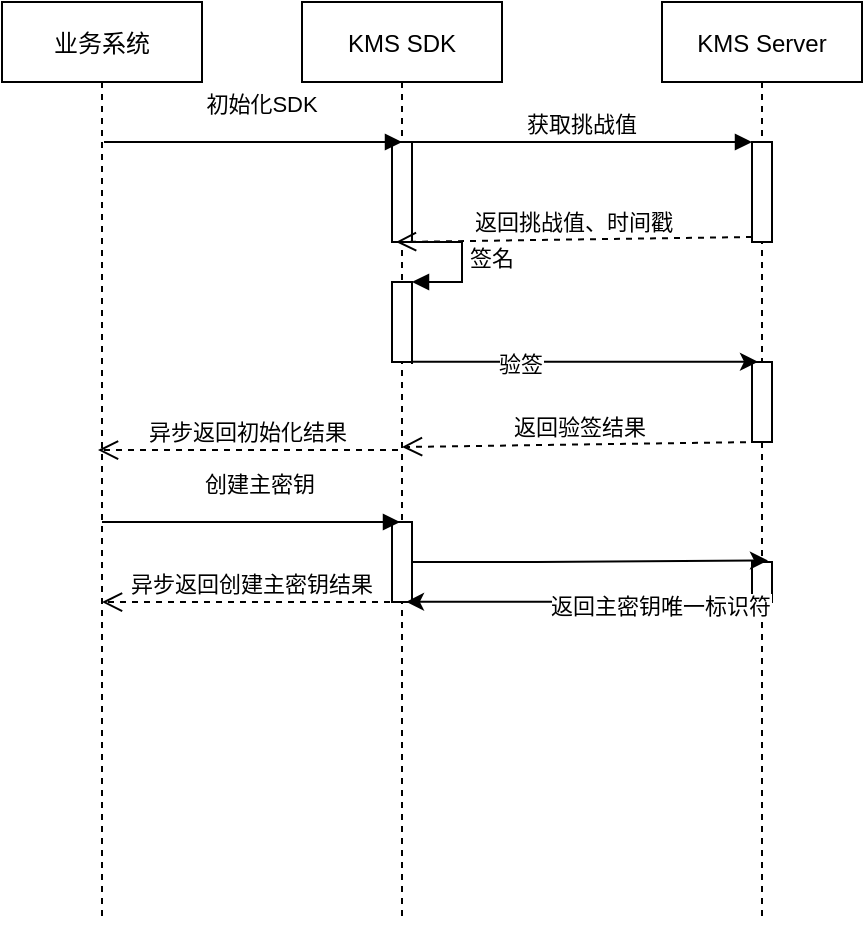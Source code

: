 <mxfile version="14.6.3" type="github">
  <diagram id="kgpKYQtTHZ0yAKxKKP6v" name="Page-1">
    <mxGraphModel dx="886" dy="675" grid="1" gridSize="10" guides="1" tooltips="1" connect="1" arrows="1" fold="1" page="1" pageScale="1" pageWidth="850" pageHeight="1100" math="0" shadow="0">
      <root>
        <mxCell id="0" />
        <mxCell id="1" parent="0" />
        <mxCell id="3nuBFxr9cyL0pnOWT2aG-1" value="KMS SDK" style="shape=umlLifeline;perimeter=lifelinePerimeter;container=1;collapsible=0;recursiveResize=0;rounded=0;shadow=0;strokeWidth=1;" parent="1" vertex="1">
          <mxGeometry x="330" y="90" width="100" height="460" as="geometry" />
        </mxCell>
        <mxCell id="3nuBFxr9cyL0pnOWT2aG-2" value="" style="points=[];perimeter=orthogonalPerimeter;rounded=0;shadow=0;strokeWidth=1;" parent="3nuBFxr9cyL0pnOWT2aG-1" vertex="1">
          <mxGeometry x="45" y="70" width="10" height="50" as="geometry" />
        </mxCell>
        <mxCell id="Oht-6LMlfJ7qzxrlN-V3-8" value="" style="html=1;points=[];perimeter=orthogonalPerimeter;" parent="3nuBFxr9cyL0pnOWT2aG-1" vertex="1">
          <mxGeometry x="45" y="140" width="10" height="40" as="geometry" />
        </mxCell>
        <mxCell id="Oht-6LMlfJ7qzxrlN-V3-9" value="签名" style="edgeStyle=orthogonalEdgeStyle;html=1;align=left;spacingLeft=2;endArrow=block;rounded=0;entryX=1;entryY=0;" parent="3nuBFxr9cyL0pnOWT2aG-1" target="Oht-6LMlfJ7qzxrlN-V3-8" edge="1">
          <mxGeometry relative="1" as="geometry">
            <mxPoint x="50" y="120" as="sourcePoint" />
            <Array as="points">
              <mxPoint x="80" y="120" />
            </Array>
          </mxGeometry>
        </mxCell>
        <mxCell id="K7ccGkt6Q3SAv_F55E3x-2" value="" style="html=1;points=[];perimeter=orthogonalPerimeter;" vertex="1" parent="3nuBFxr9cyL0pnOWT2aG-1">
          <mxGeometry x="45" y="260" width="10" height="40" as="geometry" />
        </mxCell>
        <mxCell id="3nuBFxr9cyL0pnOWT2aG-5" value="KMS Server" style="shape=umlLifeline;perimeter=lifelinePerimeter;container=1;collapsible=0;recursiveResize=0;rounded=0;shadow=0;strokeWidth=1;" parent="1" vertex="1">
          <mxGeometry x="510" y="90" width="100" height="460" as="geometry" />
        </mxCell>
        <mxCell id="3nuBFxr9cyL0pnOWT2aG-6" value="" style="points=[];perimeter=orthogonalPerimeter;rounded=0;shadow=0;strokeWidth=1;" parent="3nuBFxr9cyL0pnOWT2aG-5" vertex="1">
          <mxGeometry x="45" y="70" width="10" height="50" as="geometry" />
        </mxCell>
        <mxCell id="Oht-6LMlfJ7qzxrlN-V3-11" value="" style="html=1;points=[];perimeter=orthogonalPerimeter;" parent="3nuBFxr9cyL0pnOWT2aG-5" vertex="1">
          <mxGeometry x="45" y="180" width="10" height="40" as="geometry" />
        </mxCell>
        <mxCell id="K7ccGkt6Q3SAv_F55E3x-4" value="" style="html=1;points=[];perimeter=orthogonalPerimeter;" vertex="1" parent="3nuBFxr9cyL0pnOWT2aG-5">
          <mxGeometry x="45" y="280" width="10" height="20" as="geometry" />
        </mxCell>
        <mxCell id="3nuBFxr9cyL0pnOWT2aG-7" value="返回挑战值、时间戳" style="verticalAlign=bottom;endArrow=open;dashed=1;endSize=8;exitX=0;exitY=0.95;shadow=0;strokeWidth=1;" parent="1" source="3nuBFxr9cyL0pnOWT2aG-6" edge="1">
          <mxGeometry relative="1" as="geometry">
            <mxPoint x="377" y="210" as="targetPoint" />
          </mxGeometry>
        </mxCell>
        <mxCell id="3nuBFxr9cyL0pnOWT2aG-8" value="获取挑战值" style="verticalAlign=bottom;endArrow=block;entryX=0;entryY=0;shadow=0;strokeWidth=1;" parent="1" source="3nuBFxr9cyL0pnOWT2aG-2" target="3nuBFxr9cyL0pnOWT2aG-6" edge="1">
          <mxGeometry relative="1" as="geometry">
            <mxPoint x="485" y="170" as="sourcePoint" />
          </mxGeometry>
        </mxCell>
        <mxCell id="Oht-6LMlfJ7qzxrlN-V3-10" style="edgeStyle=orthogonalEdgeStyle;rounded=0;orthogonalLoop=1;jettySize=auto;html=1;entryX=0.47;entryY=0.593;entryDx=0;entryDy=0;entryPerimeter=0;exitX=0.9;exitY=0.975;exitDx=0;exitDy=0;exitPerimeter=0;" parent="1" edge="1">
          <mxGeometry relative="1" as="geometry">
            <mxPoint x="385" y="271" as="sourcePoint" />
            <mxPoint x="558" y="269.9" as="targetPoint" />
            <Array as="points">
              <mxPoint x="385" y="270" />
            </Array>
          </mxGeometry>
        </mxCell>
        <mxCell id="Oht-6LMlfJ7qzxrlN-V3-12" value="验签" style="edgeLabel;html=1;align=center;verticalAlign=middle;resizable=0;points=[];" parent="Oht-6LMlfJ7qzxrlN-V3-10" vertex="1" connectable="0">
          <mxGeometry x="-0.367" y="-1" relative="1" as="geometry">
            <mxPoint as="offset" />
          </mxGeometry>
        </mxCell>
        <mxCell id="Oht-6LMlfJ7qzxrlN-V3-13" value="业务系统" style="shape=umlLifeline;perimeter=lifelinePerimeter;container=1;collapsible=0;recursiveResize=0;rounded=0;shadow=0;strokeWidth=1;" parent="1" vertex="1">
          <mxGeometry x="180" y="90" width="100" height="460" as="geometry" />
        </mxCell>
        <mxCell id="Oht-6LMlfJ7qzxrlN-V3-17" value="初始化SDK" style="verticalAlign=bottom;endArrow=block;entryX=0;entryY=0;shadow=0;strokeWidth=1;" parent="1" edge="1">
          <mxGeometry x="0.059" y="10" relative="1" as="geometry">
            <mxPoint x="231" y="160" as="sourcePoint" />
            <mxPoint x="380" y="160" as="targetPoint" />
            <mxPoint as="offset" />
          </mxGeometry>
        </mxCell>
        <mxCell id="Oht-6LMlfJ7qzxrlN-V3-19" value="返回验签结果" style="verticalAlign=bottom;endArrow=open;dashed=1;endSize=8;exitX=0;exitY=0.95;shadow=0;strokeWidth=1;" parent="1" edge="1">
          <mxGeometry relative="1" as="geometry">
            <mxPoint x="380" y="312.5" as="targetPoint" />
            <mxPoint x="558" y="310" as="sourcePoint" />
          </mxGeometry>
        </mxCell>
        <mxCell id="Oht-6LMlfJ7qzxrlN-V3-20" value="异步返回初始化结果" style="verticalAlign=bottom;endArrow=open;dashed=1;endSize=8;exitX=0;exitY=0.95;shadow=0;strokeWidth=1;entryX=0.48;entryY=0.487;entryDx=0;entryDy=0;entryPerimeter=0;" parent="1" target="Oht-6LMlfJ7qzxrlN-V3-13" edge="1">
          <mxGeometry relative="1" as="geometry">
            <mxPoint x="230" y="317" as="targetPoint" />
            <mxPoint x="378" y="314" as="sourcePoint" />
          </mxGeometry>
        </mxCell>
        <mxCell id="K7ccGkt6Q3SAv_F55E3x-1" value="创建主密钥" style="verticalAlign=bottom;endArrow=block;entryX=0;entryY=0;shadow=0;strokeWidth=1;" edge="1" parent="1">
          <mxGeometry x="0.059" y="10" relative="1" as="geometry">
            <mxPoint x="230" y="350" as="sourcePoint" />
            <mxPoint x="379" y="350" as="targetPoint" />
            <mxPoint as="offset" />
          </mxGeometry>
        </mxCell>
        <mxCell id="K7ccGkt6Q3SAv_F55E3x-3" style="edgeStyle=orthogonalEdgeStyle;rounded=0;orthogonalLoop=1;jettySize=auto;html=1;entryX=0.53;entryY=0.607;entryDx=0;entryDy=0;entryPerimeter=0;" edge="1" parent="1" source="K7ccGkt6Q3SAv_F55E3x-2" target="3nuBFxr9cyL0pnOWT2aG-5">
          <mxGeometry relative="1" as="geometry" />
        </mxCell>
        <mxCell id="K7ccGkt6Q3SAv_F55E3x-5" style="edgeStyle=orthogonalEdgeStyle;rounded=0;orthogonalLoop=1;jettySize=auto;html=1;entryX=0.52;entryY=0.652;entryDx=0;entryDy=0;entryPerimeter=0;exitX=-0.1;exitY=0.9;exitDx=0;exitDy=0;exitPerimeter=0;" edge="1" parent="1" source="K7ccGkt6Q3SAv_F55E3x-4" target="3nuBFxr9cyL0pnOWT2aG-1">
          <mxGeometry relative="1" as="geometry">
            <Array as="points">
              <mxPoint x="554" y="390" />
            </Array>
          </mxGeometry>
        </mxCell>
        <mxCell id="K7ccGkt6Q3SAv_F55E3x-6" value="返回主密钥唯一标识符" style="edgeLabel;html=1;align=center;verticalAlign=middle;resizable=0;points=[];" vertex="1" connectable="0" parent="K7ccGkt6Q3SAv_F55E3x-5">
          <mxGeometry x="-0.461" y="2" relative="1" as="geometry">
            <mxPoint as="offset" />
          </mxGeometry>
        </mxCell>
        <mxCell id="K7ccGkt6Q3SAv_F55E3x-7" value="异步返回创建主密钥结果" style="verticalAlign=bottom;endArrow=open;dashed=1;endSize=8;exitX=0;exitY=0.95;shadow=0;strokeWidth=1;entryX=0.48;entryY=0.487;entryDx=0;entryDy=0;entryPerimeter=0;" edge="1" parent="1">
          <mxGeometry relative="1" as="geometry">
            <mxPoint x="230" y="390.02" as="targetPoint" />
            <mxPoint x="380" y="390" as="sourcePoint" />
          </mxGeometry>
        </mxCell>
      </root>
    </mxGraphModel>
  </diagram>
</mxfile>
